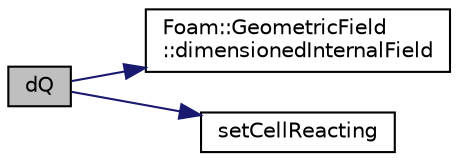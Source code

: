 digraph "dQ"
{
  bgcolor="transparent";
  edge [fontname="Helvetica",fontsize="10",labelfontname="Helvetica",labelfontsize="10"];
  node [fontname="Helvetica",fontsize="10",shape=record];
  rankdir="LR";
  Node1 [label="dQ",height=0.2,width=0.4,color="black", fillcolor="grey75", style="filled", fontcolor="black"];
  Node1 -> Node2 [color="midnightblue",fontsize="10",style="solid",fontname="Helvetica"];
  Node2 [label="Foam::GeometricField\l::dimensionedInternalField",height=0.2,width=0.4,color="black",URL="$a00921.html#a92f45aec34e72d1a1d892e79e99766a7",tooltip="Return dimensioned internal field. "];
  Node1 -> Node3 [color="midnightblue",fontsize="10",style="solid",fontname="Helvetica"];
  Node3 [label="setCellReacting",height=0.2,width=0.4,color="black",URL="$a02368.html#ac7002c1f1091811a8dbd5c16fbed2e34",tooltip="Set reacting status of cell, cellI. "];
}
